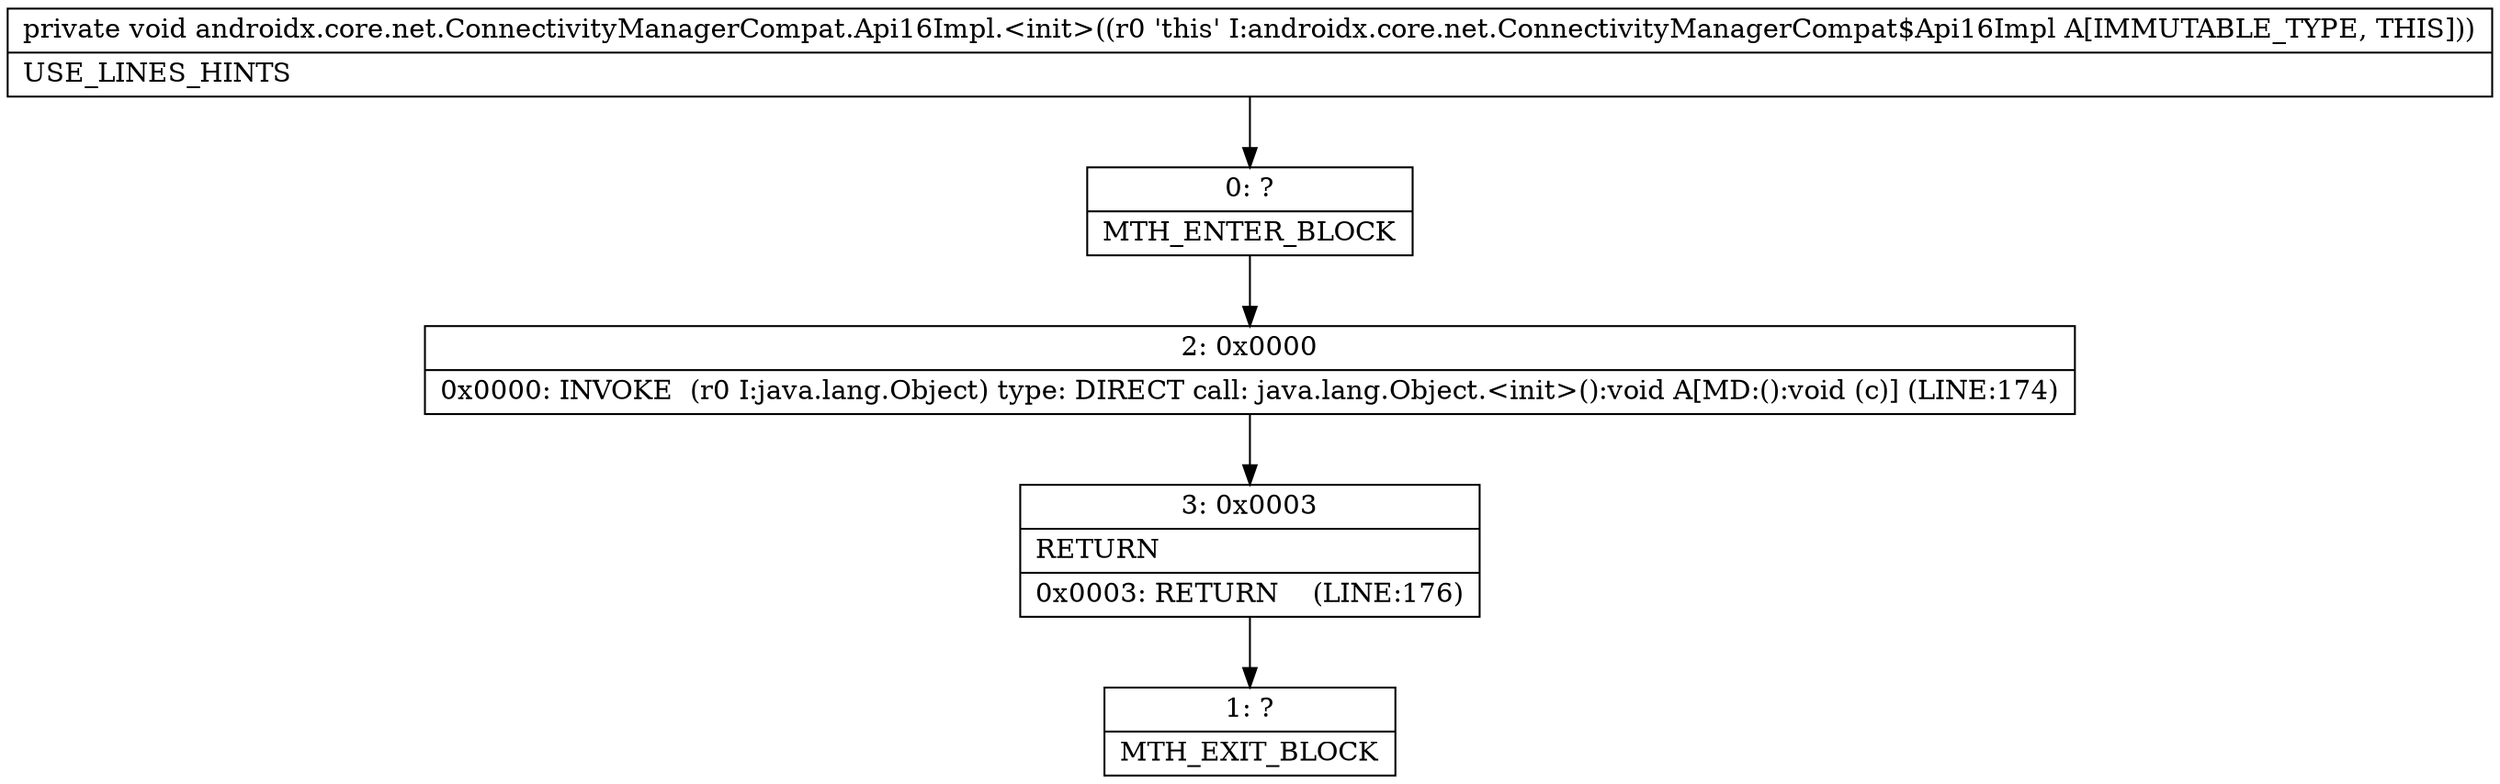 digraph "CFG forandroidx.core.net.ConnectivityManagerCompat.Api16Impl.\<init\>()V" {
Node_0 [shape=record,label="{0\:\ ?|MTH_ENTER_BLOCK\l}"];
Node_2 [shape=record,label="{2\:\ 0x0000|0x0000: INVOKE  (r0 I:java.lang.Object) type: DIRECT call: java.lang.Object.\<init\>():void A[MD:():void (c)] (LINE:174)\l}"];
Node_3 [shape=record,label="{3\:\ 0x0003|RETURN\l|0x0003: RETURN    (LINE:176)\l}"];
Node_1 [shape=record,label="{1\:\ ?|MTH_EXIT_BLOCK\l}"];
MethodNode[shape=record,label="{private void androidx.core.net.ConnectivityManagerCompat.Api16Impl.\<init\>((r0 'this' I:androidx.core.net.ConnectivityManagerCompat$Api16Impl A[IMMUTABLE_TYPE, THIS]))  | USE_LINES_HINTS\l}"];
MethodNode -> Node_0;Node_0 -> Node_2;
Node_2 -> Node_3;
Node_3 -> Node_1;
}

